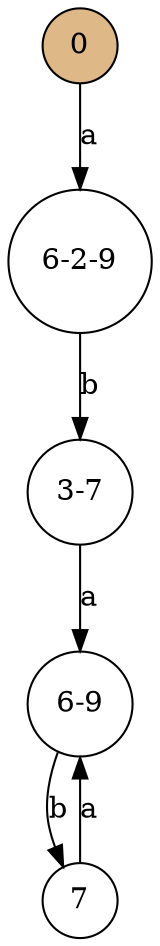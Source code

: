 digraph my_graph {
bgcolor=white;
0 [color=black, fillcolor=burlywood, shape=circle, style=filled];
"6-2-9" [color=black, fillcolor=white, shape=circle, style=filled];
"3-7" [color=black, fillcolor=white, shape=circle, style=filled];
"6-9" [color=black, fillcolor=white, shape=circle, style=filled];
7 [color=black, fillcolor=white, shape=circle, style=filled];
0 -> "6-2-9"  [label=a];
"6-2-9" -> "3-7"  [label=b];
"3-7" -> "6-9"  [label=a];
"6-9" -> 7  [label=b];
7 -> "6-9"  [label=a];
}
